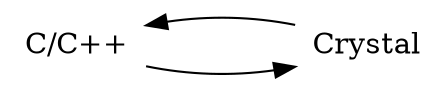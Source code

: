 digraph logo {
  cpp [shape=none label="C/C++"]
  crystal [shape=none label="Crystal"]

  nodesep=1
  {rank=same cpp crystal}

  cpp -> crystal
  crystal -> cpp
}
